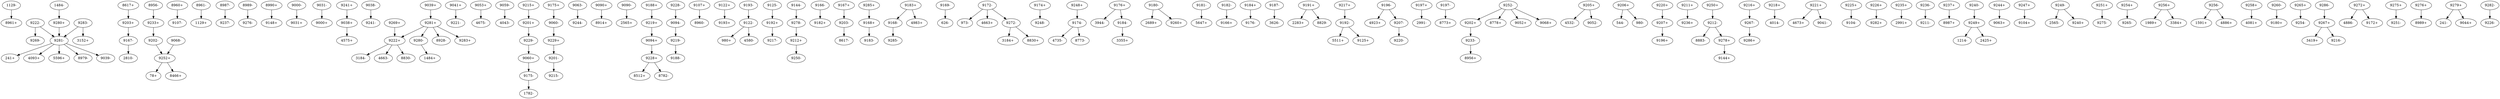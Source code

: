 digraph dist {
graph [k=96 s=1000 n=10]
"1129-" -> "8961+" [d=-134 e=31.6 n=14]
"1484-" -> "9280+" [d=-110 e=31.6 n=14]
"8617+" -> "9203+" [d=-128 e=35.7 n=11]
"8956-" -> "9233+" [d=-138 e=32.8 n=13]
"8960+" -> "9107-" [d=-111 e=35.7 n=11]
"8961-" -> "1129+" [d=-134 e=31.6 n=14]
"8987-" -> "9237-" [d=-116 e=35.7 n=11]
"8989-" -> "9276-" [d=-93 e=31.6 n=14]
"8990+" -> "9148+" [d=-79 e=29.6 n=16]
"9000-" -> "9031+" [d=-109 e=26.5 n=20]
"9031-" -> "9000+" [d=-109 e=26.5 n=20]
"9038+" -> "4575+" [d=-152 e=27.2 n=19]
"9038-" -> "9241-" [d=-169 e=28.7 n=17]
"9039+" -> "9281+" [d=-238 e=23.7 n=25]
"9041+" -> "9221-" [d=-107 e=34.2 n=12]
"9053+" -> "4675-" [d=-65 e=29.6 n=16]
"9059-" -> "4043-" [d=-55 e=34.2 n=12]
"9060+" -> "9175-" [d=-187 e=27.2 n=19]
"9060-" -> "9229+" [d=-118 e=31.6 n=14]
"9063-" -> "9244-" [d=-153 e=28.7 n=17]
"9068-" -> "9252+" [d=-28345 e=37.4 n=10]
"9090+" -> "8914+" [d=-160 e=31.6 n=14]
"9090-" -> "2565+" [d=-109 e=32.8 n=13]
"9094+" -> "9228+" [d=-13225 e=37.4 n=10]
"9094-" -> "9219-" [d=-162 e=34.2 n=12]
"9107+" -> "8960-" [d=-111 e=35.7 n=11]
"9122+" -> "9193+" [d=-260 e=31.6 n=14]
"9122-" -> "980+" [d=-233 e=27.9 n=18]
"9122-" -> "4580-" [d=-217 e=22.4 n=28]
"9125-" -> "9192+" [d=-131 e=32.8 n=13]
"9144-" -> "9278-" [d=-97 e=34.2 n=12]
"9166-" -> "9182+" [d=-180 e=34.2 n=12]
"9167+" -> "9203-" [d=-202 e=30.6 n=15]
"9167-" -> "2810-" [d=-72 e=37.4 n=10]
"9168+" -> "9183-" [d=-137 e=31.6 n=14]
"9168-" -> "9285-" [d=-152 e=35.7 n=11]
"9169-" -> "626-" [d=-177 e=32.8 n=13]
"9172-" -> "973-" [d=-133 e=31.6 n=14]
"9172-" -> "4663+" [d=-190 e=31.6 n=14]
"9172-" -> "9272-" [d=-3426 e=35.7 n=11]
"9174+" -> "9248-" [d=-317 e=35.7 n=11]
"9174-" -> "4735-" [d=-1455 e=29.6 n=16]
"9174-" -> "8773-" [d=-178 e=30.6 n=15]
"9175+" -> "9060-" [d=-187 e=27.2 n=19]
"9175-" -> "1782-" [d=-91 e=34.2 n=12]
"9176+" -> "3944-" [d=-76 e=31.6 n=14]
"9176+" -> "9184-" [d=-158 e=34.2 n=12]
"9180-" -> "2689+" [d=-127 e=35.7 n=11]
"9180-" -> "9260+" [d=-130 e=24.2 n=24]
"9181-" -> "5647+" [d=-93 e=32.8 n=13]
"9182-" -> "9166+" [d=-180 e=34.2 n=12]
"9183+" -> "4983+" [d=-189 e=35.7 n=11]
"9183+" -> "9168-" [d=-137 e=31.6 n=14]
"9184+" -> "9176-" [d=-158 e=34.2 n=12]
"9184-" -> "3355+" [d=-132 e=31.6 n=14]
"9187-" -> "3626-" [d=-178 e=35.7 n=11]
"9188+" -> "9219+" [d=-171 e=35.7 n=11]
"9191+" -> "2283+" [d=-37 e=34.2 n=12]
"9191+" -> "8829-" [d=-116 e=24.2 n=24]
"9192+" -> "9217-" [d=-113 e=25.8 n=21]
"9192-" -> "5511+" [d=-113 e=37.4 n=10]
"9192-" -> "9125+" [d=-131 e=32.8 n=13]
"9193-" -> "9122-" [d=-260 e=31.6 n=14]
"9196-" -> "4923+" [d=-49 e=34.2 n=12]
"9196-" -> "9207-" [d=-33 e=37.4 n=10]
"9197+" -> "2991-" [d=-94 e=22.4 n=28]
"9197-" -> "8773+" [d=-4839 e=25.8 n=21]
"9201+" -> "9229-" [d=-205 e=29.6 n=16]
"9201-" -> "9215-" [d=-332 e=26.5 n=20]
"9202+" -> "9233-" [d=-174 e=31.6 n=14]
"9202-" -> "9252+" [d=-180 e=31.6 n=14]
"9203+" -> "9167-" [d=-202 e=30.6 n=15]
"9203-" -> "8617-" [d=-128 e=35.7 n=11]
"9205+" -> "4532-" [d=-164 e=35.7 n=11]
"9205+" -> "9052-" [d=-139 e=26.5 n=20]
"9206+" -> "544-" [d=-137 e=31.6 n=14]
"9206+" -> "980-" [d=-103 e=31.6 n=14]
"9207+" -> "9196+" [d=-33 e=37.4 n=10]
"9207-" -> "9220-" [d=-238 e=27.9 n=18]
"9211+" -> "9236+" [d=-214 e=35.7 n=11]
"9212+" -> "9250-" [d=-236 e=29.6 n=16]
"9212-" -> "8883-" [d=-188 e=24.2 n=24]
"9212-" -> "9278+" [d=-477 e=35.7 n=11]
"9215+" -> "9201+" [d=-332 e=26.5 n=20]
"9216+" -> "9267-" [d=-150 e=32.8 n=13]
"9217+" -> "9192-" [d=-113 e=25.8 n=21]
"9218+" -> "4014-" [d=-132 e=27.9 n=18]
"9219+" -> "9094+" [d=-162 e=34.2 n=12]
"9219-" -> "9188-" [d=-171 e=35.7 n=11]
"9220+" -> "9207+" [d=-238 e=27.9 n=18]
"9221+" -> "4673+" [d=-4200 e=34.2 n=12]
"9221+" -> "9041-" [d=-107 e=34.2 n=12]
"9222+" -> "3184-" [d=-207 e=35.7 n=11]
"9222+" -> "4663-" [d=-196 e=24.7 n=23]
"9222+" -> "8830-" [d=-158 e=25.2 n=22]
"9222-" -> "9269-" [d=-4956 e=31.6 n=14]
"9222-" -> "9281-" [d=-5047 e=28.7 n=17]
"9225+" -> "9104-" [d=-157 e=34.2 n=12]
"9226+" -> "9282+" [d=-253 e=26.5 n=20]
"9228+" -> "8512+" [d=-94 e=32.8 n=13]
"9228+" -> "8782-" [d=-152 e=34.2 n=12]
"9228-" -> "9094-" [d=-13225 e=37.4 n=10]
"9229+" -> "9201-" [d=-205 e=29.6 n=16]
"9229-" -> "9060+" [d=-118 e=31.6 n=14]
"9233+" -> "9202-" [d=-174 e=31.6 n=14]
"9233-" -> "8956+" [d=-138 e=32.8 n=13]
"9235+" -> "2991+" [d=-114 e=28.7 n=17]
"9236-" -> "9211-" [d=-214 e=35.7 n=11]
"9237+" -> "8987+" [d=-116 e=35.7 n=11]
"9240-" -> "9249+" [d=-155 e=29.6 n=16]
"9241+" -> "9038+" [d=-169 e=28.7 n=17]
"9244+" -> "9063+" [d=-153 e=28.7 n=17]
"9247+" -> "9104+" [d=-116 e=35.7 n=11]
"9248+" -> "9174-" [d=-317 e=35.7 n=11]
"9249+" -> "1214-" [d=-179 e=26.5 n=20]
"9249+" -> "2425+" [d=-193 e=25.8 n=21]
"9249-" -> "2565-" [d=-6916 e=31.6 n=14]
"9249-" -> "9240+" [d=-155 e=29.6 n=16]
"9250+" -> "9212-" [d=-236 e=29.6 n=16]
"9251+" -> "9275-" [d=-30025 e=29.6 n=16]
"9252+" -> "78+" [d=-97 e=20.9 n=32]
"9252+" -> "8466+" [d=-154 e=18.3 n=42]
"9252-" -> "8778+" [d=-28384 e=35.7 n=11]
"9252-" -> "9052+" [d=-28386 e=34.2 n=12]
"9252-" -> "9068+" [d=-28345 e=37.4 n=10]
"9252-" -> "9202+" [d=-180 e=31.6 n=14]
"9254+" -> "9265-" [d=-81 e=35.7 n=11]
"9256+" -> "1989+" [d=-125 e=28.7 n=17]
"9256+" -> "3384+" [d=-235 e=26.5 n=20]
"9256-" -> "1591+" [d=-2185 e=25.2 n=22]
"9256-" -> "4886+" [d=-214 e=27.2 n=19]
"9258+" -> "4081+" [d=-99 e=27.2 n=19]
"9260-" -> "9180+" [d=-130 e=24.2 n=24]
"9265+" -> "9254-" [d=-81 e=35.7 n=11]
"9267+" -> "3419+" [d=-97 e=37.4 n=10]
"9267+" -> "9216-" [d=-150 e=32.8 n=13]
"9267-" -> "9286+" [d=-140 e=27.2 n=19]
"9269+" -> "9222+" [d=-4956 e=31.6 n=14]
"9272+" -> "4886-" [d=-3485 e=35.7 n=11]
"9272+" -> "9172+" [d=-3426 e=35.7 n=11]
"9272-" -> "3184+" [d=-202 e=24.7 n=23]
"9272-" -> "8830+" [d=-96 e=29.6 n=16]
"9275+" -> "9251-" [d=-30025 e=29.6 n=16]
"9276+" -> "8989+" [d=-93 e=31.6 n=14]
"9278+" -> "9144+" [d=-97 e=34.2 n=12]
"9278-" -> "9212+" [d=-477 e=35.7 n=11]
"9279+" -> "241-" [d=-190 e=37.4 n=10]
"9279+" -> "9044+" [d=-191 e=27.9 n=18]
"9280+" -> "9281-" [d=-2147 e=37.4 n=10]
"9280-" -> "1484+" [d=-110 e=31.6 n=14]
"9281+" -> "8928-" [d=-2156 e=30.6 n=15]
"9281+" -> "9222+" [d=-5047 e=28.7 n=17]
"9281+" -> "9280-" [d=-2147 e=37.4 n=10]
"9281+" -> "9283+" [d=-4192 e=37.4 n=10]
"9281-" -> "241+" [d=-257 e=32.8 n=13]
"9281-" -> "4093+" [d=-123 e=35.7 n=11]
"9281-" -> "5596+" [d=-200 e=29.6 n=16]
"9281-" -> "8979-" [d=-171 e=37.4 n=10]
"9281-" -> "9039-" [d=-238 e=23.7 n=25]
"9282-" -> "9226-" [d=-253 e=26.5 n=20]
"9283-" -> "3152+" [d=-2231 e=25.8 n=21]
"9283-" -> "9281-" [d=-4192 e=37.4 n=10]
"9285+" -> "9168+" [d=-152 e=35.7 n=11]
"9286-" -> "9267+" [d=-140 e=27.2 n=19]
}
